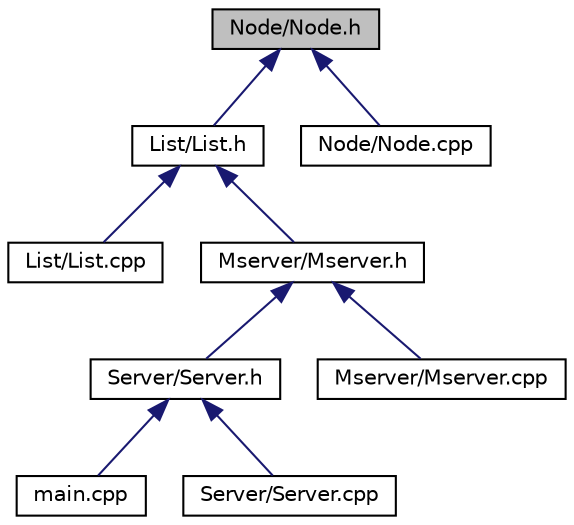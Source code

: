 digraph "Node/Node.h"
{
 // LATEX_PDF_SIZE
  edge [fontname="Helvetica",fontsize="10",labelfontname="Helvetica",labelfontsize="10"];
  node [fontname="Helvetica",fontsize="10",shape=record];
  Node1 [label="Node/Node.h",height=0.2,width=0.4,color="black", fillcolor="grey75", style="filled", fontcolor="black",tooltip=" "];
  Node1 -> Node2 [dir="back",color="midnightblue",fontsize="10",style="solid"];
  Node2 [label="List/List.h",height=0.2,width=0.4,color="black", fillcolor="white", style="filled",URL="$List_8h.html",tooltip=" "];
  Node2 -> Node3 [dir="back",color="midnightblue",fontsize="10",style="solid"];
  Node3 [label="List/List.cpp",height=0.2,width=0.4,color="black", fillcolor="white", style="filled",URL="$List_8cpp.html",tooltip=" "];
  Node2 -> Node4 [dir="back",color="midnightblue",fontsize="10",style="solid"];
  Node4 [label="Mserver/Mserver.h",height=0.2,width=0.4,color="black", fillcolor="white", style="filled",URL="$Mserver_8h.html",tooltip=" "];
  Node4 -> Node5 [dir="back",color="midnightblue",fontsize="10",style="solid"];
  Node5 [label="Server/Server.h",height=0.2,width=0.4,color="black", fillcolor="white", style="filled",URL="$Server_8h.html",tooltip=" "];
  Node5 -> Node6 [dir="back",color="midnightblue",fontsize="10",style="solid"];
  Node6 [label="main.cpp",height=0.2,width=0.4,color="black", fillcolor="white", style="filled",URL="$main_8cpp.html",tooltip=" "];
  Node5 -> Node7 [dir="back",color="midnightblue",fontsize="10",style="solid"];
  Node7 [label="Server/Server.cpp",height=0.2,width=0.4,color="black", fillcolor="white", style="filled",URL="$Server_8cpp.html",tooltip=" "];
  Node4 -> Node8 [dir="back",color="midnightblue",fontsize="10",style="solid"];
  Node8 [label="Mserver/Mserver.cpp",height=0.2,width=0.4,color="black", fillcolor="white", style="filled",URL="$Mserver_8cpp.html",tooltip=" "];
  Node1 -> Node9 [dir="back",color="midnightblue",fontsize="10",style="solid"];
  Node9 [label="Node/Node.cpp",height=0.2,width=0.4,color="black", fillcolor="white", style="filled",URL="$Node_8cpp.html",tooltip=" "];
}
